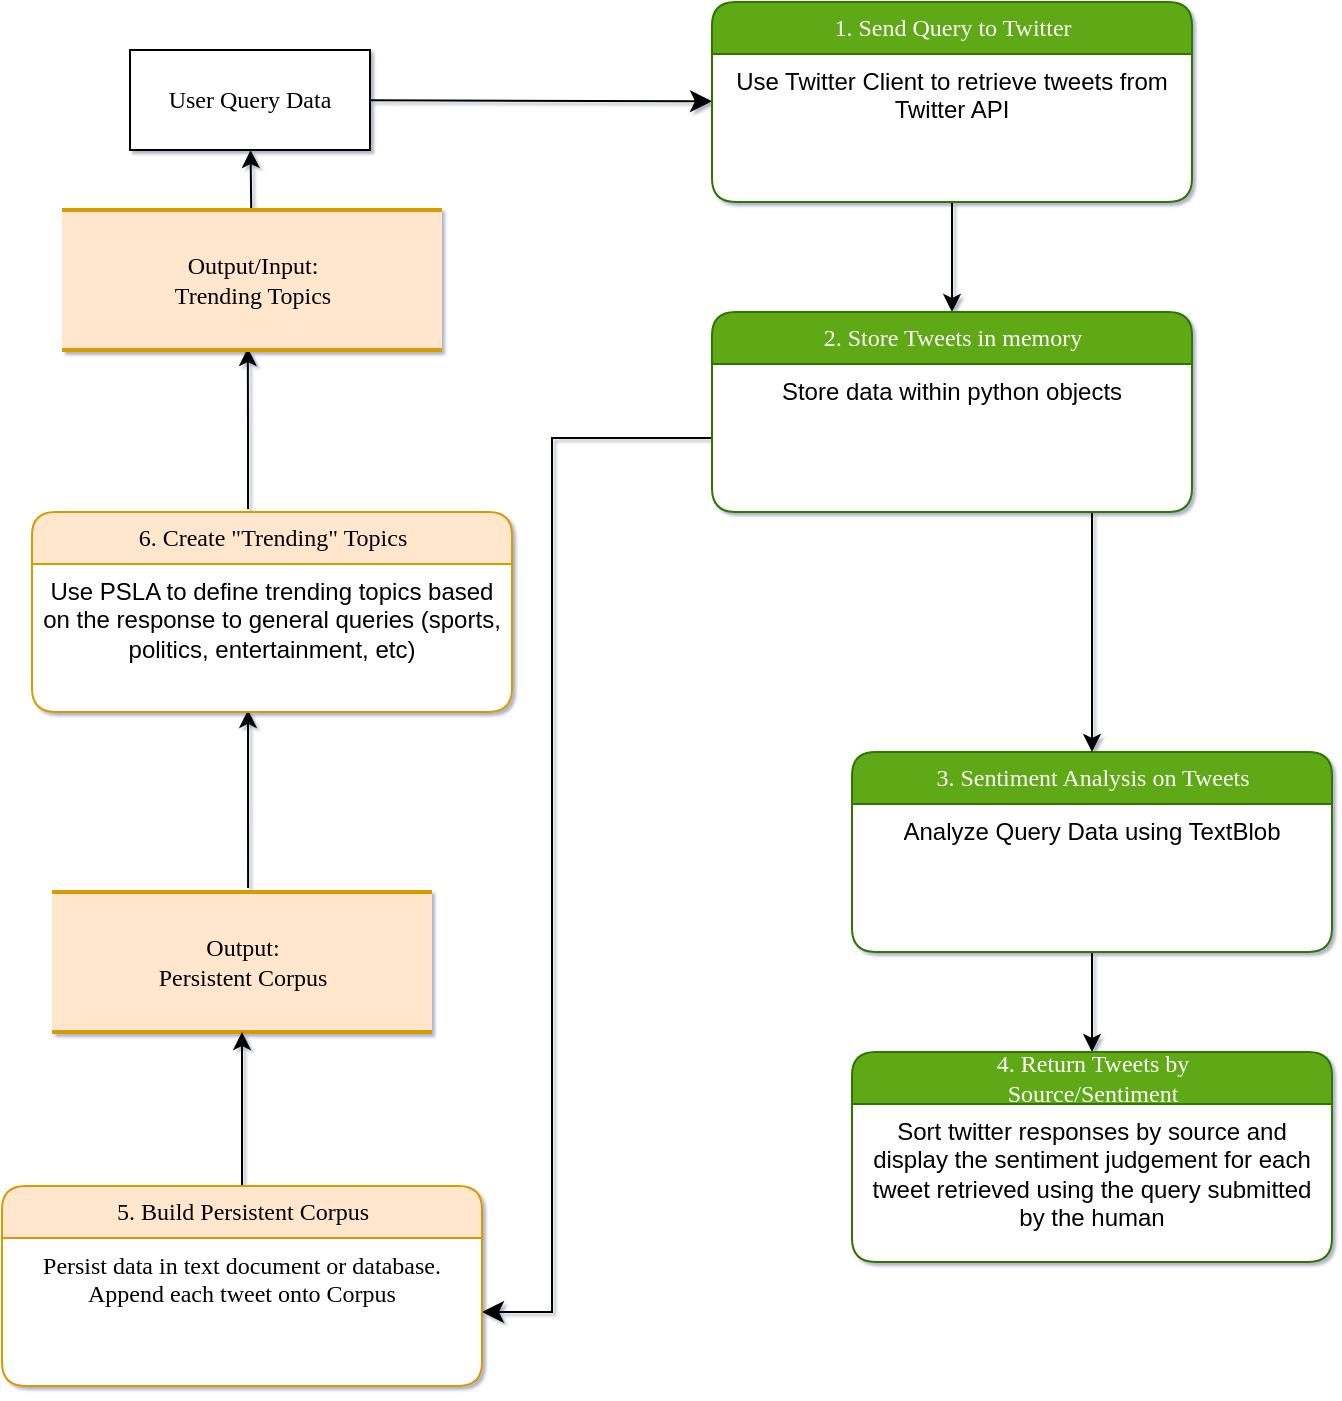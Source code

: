 <mxfile pages="2">
    <diagram name="Page-1" id="52a04d89-c75d-2922-d76d-85b35f80e030">
        <mxGraphModel dx="1030" dy="729" grid="1" gridSize="10" guides="1" tooltips="1" connect="1" arrows="1" fold="1" page="1" pageScale="1" pageWidth="1100" pageHeight="850" background="#ffffff" math="0" shadow="1">
            <root>
                <mxCell id="0"/>
                <mxCell id="1" parent="0"/>
                <mxCell id="CfUMpahbv_ZwyhBGr2wj-9" value="" style="edgeStyle=orthogonalEdgeStyle;rounded=0;orthogonalLoop=1;jettySize=auto;html=1;exitX=0.516;exitY=-0.029;exitDx=0;exitDy=0;exitPerimeter=0;entryX=0.45;entryY=0.986;entryDx=0;entryDy=0;entryPerimeter=0;" parent="1" source="21ea969265ad0168-30" target="CfUMpahbv_ZwyhBGr2wj-6" edge="1">
                    <mxGeometry relative="1" as="geometry">
                        <mxPoint x="146" y="430" as="sourcePoint"/>
                        <mxPoint x="149" y="380" as="targetPoint"/>
                    </mxGeometry>
                </mxCell>
                <mxCell id="21ea969265ad0168-30" value="Output:&lt;br&gt;Persistent Corpus" style="html=1;rounded=0;shadow=0;comic=0;labelBackgroundColor=none;strokeWidth=2;fontFamily=Verdana;fontSize=12;align=center;shape=mxgraph.ios7ui.horLines;fillColor=#ffe6cc;strokeColor=#d79b00;" parent="1" vertex="1">
                    <mxGeometry x="50" y="460" width="190" height="70" as="geometry"/>
                </mxCell>
                <mxCell id="1fdf3b25b50cf41e-27" style="html=1;labelBackgroundColor=none;startFill=0;startSize=8;endFill=1;endSize=8;fontFamily=Verdana;fontSize=12;" parent="1" source="17472293e6e8944d-30" target="1fdf3b25b50cf41e-1" edge="1">
                    <mxGeometry relative="1" as="geometry"/>
                </mxCell>
                <mxCell id="3" value="" style="edgeStyle=none;html=1;startArrow=classic;startFill=1;endArrow=none;endFill=0;" parent="1" source="17472293e6e8944d-30" target="CfUMpahbv_ZwyhBGr2wj-11" edge="1">
                    <mxGeometry relative="1" as="geometry"/>
                </mxCell>
                <mxCell id="17472293e6e8944d-30" value="User Query Data" style="whiteSpace=wrap;html=1;rounded=0;shadow=0;comic=0;labelBackgroundColor=none;strokeWidth=1;fontFamily=Verdana;fontSize=12;align=center;" parent="1" vertex="1">
                    <mxGeometry x="89" y="39" width="120" height="50" as="geometry"/>
                </mxCell>
                <mxCell id="1fdf3b25b50cf41e-38" style="edgeStyle=elbowEdgeStyle;html=1;labelBackgroundColor=none;startFill=0;startSize=8;endFill=1;endSize=8;fontFamily=Verdana;fontSize=12;rounded=0;exitX=0;exitY=0.5;exitDx=0;exitDy=0;" parent="1" source="r-KkZK2zQZgvtkGGY7jv-22" target="5" edge="1">
                    <mxGeometry relative="1" as="geometry">
                        <Array as="points">
                            <mxPoint x="300" y="260"/>
                            <mxPoint x="180" y="280"/>
                            <mxPoint x="160" y="330"/>
                        </Array>
                        <mxPoint x="180" y="310" as="targetPoint"/>
                    </mxGeometry>
                </mxCell>
                <mxCell id="r-KkZK2zQZgvtkGGY7jv-23" style="edgeStyle=orthogonalEdgeStyle;rounded=0;orthogonalLoop=1;jettySize=auto;html=1;entryX=0.5;entryY=0;entryDx=0;entryDy=0;startArrow=none;startFill=0;endArrow=classic;endFill=1;" parent="1" source="1fdf3b25b50cf41e-1" target="r-KkZK2zQZgvtkGGY7jv-21" edge="1">
                    <mxGeometry relative="1" as="geometry"/>
                </mxCell>
                <mxCell id="1fdf3b25b50cf41e-1" value="1. Send Query to Twitter" style="swimlane;html=1;fontStyle=0;childLayout=stackLayout;horizontal=1;startSize=26;fillColor=#60a917;horizontalStack=0;resizeParent=1;resizeLast=0;collapsible=1;marginBottom=0;swimlaneFillColor=#ffffff;align=center;rounded=1;shadow=0;comic=0;labelBackgroundColor=none;strokeWidth=1;fontFamily=Verdana;fontSize=12;strokeColor=#2D7600;fontColor=#ffffff;" parent="1" vertex="1">
                    <mxGeometry x="380" y="15" width="240" height="100" as="geometry"/>
                </mxCell>
                <mxCell id="r-KkZK2zQZgvtkGGY7jv-16" value="Use Twitter Client to retrieve tweets from Twitter API" style="text;html=1;strokeColor=none;fillColor=none;spacingLeft=4;spacingRight=4;whiteSpace=wrap;overflow=hidden;rotatable=0;points=[[0,0.5],[1,0.5]];portConstraint=eastwest;align=center;" parent="1fdf3b25b50cf41e-1" vertex="1">
                    <mxGeometry y="26" width="240" height="74" as="geometry"/>
                </mxCell>
                <mxCell id="r-KkZK2zQZgvtkGGY7jv-4" style="edgeStyle=orthogonalEdgeStyle;rounded=0;orthogonalLoop=1;jettySize=auto;html=1;entryX=0.5;entryY=0;entryDx=0;entryDy=0;" parent="1" source="r-KkZK2zQZgvtkGGY7jv-1" target="r-KkZK2zQZgvtkGGY7jv-5" edge="1">
                    <mxGeometry relative="1" as="geometry">
                        <mxPoint x="570" y="545" as="targetPoint"/>
                    </mxGeometry>
                </mxCell>
                <mxCell id="r-KkZK2zQZgvtkGGY7jv-1" value="3. Sentiment Analysis on Tweets" style="swimlane;html=1;fontStyle=0;childLayout=stackLayout;horizontal=1;startSize=26;fillColor=#60a917;horizontalStack=0;resizeParent=1;resizeLast=0;collapsible=1;marginBottom=0;swimlaneFillColor=#ffffff;align=center;rounded=1;shadow=0;comic=0;labelBackgroundColor=none;strokeWidth=1;fontFamily=Verdana;fontSize=12;fontColor=#ffffff;strokeColor=#2D7600;" parent="1" vertex="1">
                    <mxGeometry x="450" y="390" width="240" height="100" as="geometry"/>
                </mxCell>
                <mxCell id="r-KkZK2zQZgvtkGGY7jv-7" value="Analyze Query Data using TextBlob" style="text;html=1;strokeColor=none;fillColor=none;spacingLeft=4;spacingRight=4;whiteSpace=wrap;overflow=hidden;rotatable=0;points=[[0,0.5],[1,0.5]];portConstraint=eastwest;align=center;" parent="r-KkZK2zQZgvtkGGY7jv-1" vertex="1">
                    <mxGeometry y="26" width="240" height="74" as="geometry"/>
                </mxCell>
                <mxCell id="r-KkZK2zQZgvtkGGY7jv-5" value="4. Return Tweets by&lt;br&gt;Source/Sentiment" style="swimlane;html=1;fontStyle=0;childLayout=stackLayout;horizontal=1;startSize=26;fillColor=#60a917;horizontalStack=0;resizeParent=1;resizeLast=0;collapsible=1;marginBottom=0;swimlaneFillColor=#ffffff;align=center;rounded=1;shadow=0;comic=0;labelBackgroundColor=none;strokeWidth=1;fontFamily=Verdana;fontSize=12;fontColor=#ffffff;strokeColor=#2D7600;" parent="1" vertex="1">
                    <mxGeometry x="450" y="540" width="240" height="105" as="geometry"/>
                </mxCell>
                <mxCell id="r-KkZK2zQZgvtkGGY7jv-6" value="Sort twitter responses by source and display the sentiment judgement for each tweet retrieved using the query submitted by the human" style="text;html=1;strokeColor=none;fillColor=none;spacingLeft=4;spacingRight=4;whiteSpace=wrap;overflow=hidden;rotatable=0;points=[[0,0.5],[1,0.5]];portConstraint=eastwest;align=center;" parent="r-KkZK2zQZgvtkGGY7jv-5" vertex="1">
                    <mxGeometry y="26" width="240" height="74" as="geometry"/>
                </mxCell>
                <mxCell id="r-KkZK2zQZgvtkGGY7jv-24" style="edgeStyle=elbowEdgeStyle;rounded=0;orthogonalLoop=1;jettySize=auto;html=1;entryX=0.5;entryY=0;entryDx=0;entryDy=0;startArrow=none;startFill=0;endArrow=classic;endFill=1;" parent="1" source="r-KkZK2zQZgvtkGGY7jv-21" target="r-KkZK2zQZgvtkGGY7jv-1" edge="1">
                    <mxGeometry relative="1" as="geometry"/>
                </mxCell>
                <mxCell id="r-KkZK2zQZgvtkGGY7jv-21" value="2. Store Tweets in memory" style="swimlane;html=1;fontStyle=0;childLayout=stackLayout;horizontal=1;startSize=26;fillColor=#60a917;horizontalStack=0;resizeParent=1;resizeLast=0;collapsible=1;marginBottom=0;swimlaneFillColor=#ffffff;align=center;rounded=1;shadow=0;comic=0;labelBackgroundColor=none;strokeWidth=1;fontFamily=Verdana;fontSize=12;fontColor=#ffffff;strokeColor=#2D7600;" parent="1" vertex="1">
                    <mxGeometry x="380" y="170" width="240" height="100" as="geometry"/>
                </mxCell>
                <mxCell id="r-KkZK2zQZgvtkGGY7jv-22" value="Store data within python objects" style="text;html=1;strokeColor=none;fillColor=none;spacingLeft=4;spacingRight=4;whiteSpace=wrap;overflow=hidden;rotatable=0;points=[[0,0.5],[1,0.5]];portConstraint=eastwest;align=center;" parent="r-KkZK2zQZgvtkGGY7jv-21" vertex="1">
                    <mxGeometry y="26" width="240" height="74" as="geometry"/>
                </mxCell>
                <mxCell id="CfUMpahbv_ZwyhBGr2wj-12" style="edgeStyle=orthogonalEdgeStyle;rounded=0;orthogonalLoop=1;jettySize=auto;html=1;entryX=0.489;entryY=0.986;entryDx=0;entryDy=0;entryPerimeter=0;exitX=0.45;exitY=-0.015;exitDx=0;exitDy=0;exitPerimeter=0;" parent="1" source="CfUMpahbv_ZwyhBGr2wj-5" target="CfUMpahbv_ZwyhBGr2wj-11" edge="1">
                    <mxGeometry relative="1" as="geometry"/>
                </mxCell>
                <mxCell id="CfUMpahbv_ZwyhBGr2wj-5" value="6. Create &quot;Trending&quot; Topics" style="swimlane;html=1;fontStyle=0;childLayout=stackLayout;horizontal=1;startSize=26;fillColor=#ffe6cc;horizontalStack=0;resizeParent=1;resizeLast=0;collapsible=1;marginBottom=0;swimlaneFillColor=#ffffff;align=center;rounded=1;shadow=0;comic=0;labelBackgroundColor=none;strokeWidth=1;fontFamily=Verdana;fontSize=12;strokeColor=#d79b00;" parent="1" vertex="1">
                    <mxGeometry x="40" y="270" width="240" height="100" as="geometry"/>
                </mxCell>
                <mxCell id="CfUMpahbv_ZwyhBGr2wj-6" value="Use PSLA to define trending topics based on the response to general queries (sports, politics, entertainment, etc)" style="text;html=1;strokeColor=none;fillColor=none;spacingLeft=4;spacingRight=4;whiteSpace=wrap;overflow=hidden;rotatable=0;points=[[0,0.5],[1,0.5]];portConstraint=eastwest;align=center;" parent="CfUMpahbv_ZwyhBGr2wj-5" vertex="1">
                    <mxGeometry y="26" width="240" height="74" as="geometry"/>
                </mxCell>
                <mxCell id="CfUMpahbv_ZwyhBGr2wj-11" value="Output/Input:&lt;br&gt;Trending Topics" style="html=1;rounded=0;shadow=0;comic=0;labelBackgroundColor=none;strokeWidth=2;fontFamily=Verdana;fontSize=12;align=center;shape=mxgraph.ios7ui.horLines;fillColor=#ffe6cc;strokeColor=#d79b00;" parent="1" vertex="1">
                    <mxGeometry x="55" y="119" width="190" height="70" as="geometry"/>
                </mxCell>
                <mxCell id="6" value="" style="edgeStyle=orthogonalEdgeStyle;html=1;" edge="1" parent="1" source="4" target="21ea969265ad0168-30">
                    <mxGeometry relative="1" as="geometry"/>
                </mxCell>
                <mxCell id="4" value="5. Build Persistent Corpus" style="swimlane;html=1;fontStyle=0;childLayout=stackLayout;horizontal=1;startSize=26;fillColor=#ffe6cc;horizontalStack=0;resizeParent=1;resizeLast=0;collapsible=1;marginBottom=0;swimlaneFillColor=#ffffff;align=center;rounded=1;shadow=0;comic=0;labelBackgroundColor=none;strokeWidth=1;fontFamily=Verdana;fontSize=12;strokeColor=#d79b00;" vertex="1" parent="1">
                    <mxGeometry x="25" y="607" width="240" height="100" as="geometry"/>
                </mxCell>
                <mxCell id="5" value="&lt;span style=&quot;font-family: &amp;#34;verdana&amp;#34;&quot;&gt;Persist data in text&amp;nbsp;&lt;/span&gt;&lt;span style=&quot;font-family: &amp;#34;verdana&amp;#34;&quot;&gt;document or database. Append each tweet onto Corpus&lt;/span&gt;" style="text;html=1;strokeColor=none;fillColor=none;spacingLeft=4;spacingRight=4;whiteSpace=wrap;overflow=hidden;rotatable=0;points=[[0,0.5],[1,0.5]];portConstraint=eastwest;align=center;" vertex="1" parent="4">
                    <mxGeometry y="26" width="240" height="74" as="geometry"/>
                </mxCell>
            </root>
        </mxGraphModel>
    </diagram>
    <diagram id="gRCE2eUKERkvzfVBNQBJ" name="Page-2">
        <mxGraphModel dx="1333" dy="816" grid="1" gridSize="10" guides="1" tooltips="1" connect="1" arrows="1" fold="1" page="1" pageScale="1" pageWidth="850" pageHeight="1100" math="0" shadow="0">
            <root>
                <mxCell id="0"/>
                <mxCell id="1" parent="0"/>
                <mxCell id="kDjDkeuDUiAfNkpIwVVC-56" style="edgeStyle=orthogonalEdgeStyle;rounded=0;orthogonalLoop=1;jettySize=auto;html=1;entryX=1;entryY=0.5;entryDx=0;entryDy=0;" edge="1" parent="1" source="kDjDkeuDUiAfNkpIwVVC-2" target="kDjDkeuDUiAfNkpIwVVC-50">
                    <mxGeometry relative="1" as="geometry"/>
                </mxCell>
                <mxCell id="kDjDkeuDUiAfNkpIwVVC-2" value="Output:&lt;br&gt;Clingo Logs" style="html=1;rounded=0;shadow=0;comic=0;labelBackgroundColor=none;strokeWidth=2;fontFamily=Verdana;fontSize=12;align=center;shape=mxgraph.ios7ui.horLines;" vertex="1" parent="1">
                    <mxGeometry x="620" y="403" width="135" height="50" as="geometry"/>
                </mxCell>
                <mxCell id="kDjDkeuDUiAfNkpIwVVC-3" style="edgeStyle=none;html=1;labelBackgroundColor=none;startFill=0;startSize=8;endFill=1;endSize=8;fontFamily=Verdana;fontSize=12;" edge="1" parent="1" source="kDjDkeuDUiAfNkpIwVVC-4" target="kDjDkeuDUiAfNkpIwVVC-7">
                    <mxGeometry relative="1" as="geometry"/>
                </mxCell>
                <mxCell id="kDjDkeuDUiAfNkpIwVVC-4" value="Input:&lt;br&gt;PPP Loan Data (Unclean)" style="whiteSpace=wrap;html=1;rounded=0;shadow=0;comic=0;labelBackgroundColor=none;strokeWidth=1;fontFamily=Verdana;fontSize=12;align=center;" vertex="1" parent="1">
                    <mxGeometry x="200" y="44" width="120" height="50" as="geometry"/>
                </mxCell>
                <mxCell id="kDjDkeuDUiAfNkpIwVVC-5" style="edgeStyle=none;html=1;labelBackgroundColor=none;startFill=0;startSize=8;endFill=1;endSize=8;fontFamily=Verdana;fontSize=12;entryX=0.413;entryY=0.003;entryDx=0;entryDy=0;entryPerimeter=0;" edge="1" parent="1" source="kDjDkeuDUiAfNkpIwVVC-7" target="kDjDkeuDUiAfNkpIwVVC-32">
                    <mxGeometry relative="1" as="geometry">
                        <mxPoint x="500" y="170.0" as="targetPoint"/>
                    </mxGeometry>
                </mxCell>
                <mxCell id="kDjDkeuDUiAfNkpIwVVC-7" value="Data Profiling" style="swimlane;html=1;fontStyle=0;childLayout=stackLayout;horizontal=1;startSize=26;fillColor=#e0e0e0;horizontalStack=0;resizeParent=1;resizeLast=0;collapsible=1;marginBottom=0;swimlaneFillColor=#ffffff;align=center;rounded=1;shadow=0;comic=0;labelBackgroundColor=none;strokeWidth=1;fontFamily=Verdana;fontSize=12" vertex="1" parent="1">
                    <mxGeometry x="425" y="31" width="150" height="76" as="geometry"/>
                </mxCell>
                <mxCell id="kDjDkeuDUiAfNkpIwVVC-8" value="OpenRefine and Splunk for visualization" style="text;html=1;strokeColor=none;fillColor=none;spacingLeft=4;spacingRight=4;whiteSpace=wrap;overflow=hidden;rotatable=0;points=[[0,0.5],[1,0.5]];portConstraint=eastwest;align=center;" vertex="1" parent="kDjDkeuDUiAfNkpIwVVC-7">
                    <mxGeometry y="26" width="150" height="50" as="geometry"/>
                </mxCell>
                <mxCell id="kDjDkeuDUiAfNkpIwVVC-59" style="edgeStyle=orthogonalEdgeStyle;rounded=0;orthogonalLoop=1;jettySize=auto;html=1;entryX=0.279;entryY=-0.019;entryDx=0;entryDy=0;entryPerimeter=0;" edge="1" parent="1" source="kDjDkeuDUiAfNkpIwVVC-9" target="kDjDkeuDUiAfNkpIwVVC-49">
                    <mxGeometry relative="1" as="geometry">
                        <Array as="points">
                            <mxPoint x="527" y="493"/>
                        </Array>
                    </mxGeometry>
                </mxCell>
                <mxCell id="kDjDkeuDUiAfNkpIwVVC-9" value="Output:&lt;br&gt;Clean PPP Loan Data" style="html=1;rounded=0;shadow=0;comic=0;labelBackgroundColor=none;strokeWidth=2;fontFamily=Verdana;fontSize=12;align=center;shape=mxgraph.ios7ui.horLines;" vertex="1" parent="1">
                    <mxGeometry x="430" y="403" width="135" height="50" as="geometry"/>
                </mxCell>
                <mxCell id="kDjDkeuDUiAfNkpIwVVC-58" style="edgeStyle=orthogonalEdgeStyle;rounded=0;orthogonalLoop=1;jettySize=auto;html=1;entryX=0.644;entryY=0.003;entryDx=0;entryDy=0;entryPerimeter=0;" edge="1" parent="1" source="kDjDkeuDUiAfNkpIwVVC-24" target="kDjDkeuDUiAfNkpIwVVC-9">
                    <mxGeometry relative="1" as="geometry"/>
                </mxCell>
                <mxCell id="kDjDkeuDUiAfNkpIwVVC-60" style="edgeStyle=orthogonalEdgeStyle;rounded=0;orthogonalLoop=1;jettySize=auto;html=1;entryX=0.518;entryY=-0.049;entryDx=0;entryDy=0;entryPerimeter=0;" edge="1" parent="1" source="kDjDkeuDUiAfNkpIwVVC-24" target="kDjDkeuDUiAfNkpIwVVC-2">
                    <mxGeometry relative="1" as="geometry">
                        <Array as="points">
                            <mxPoint x="690" y="333"/>
                        </Array>
                    </mxGeometry>
                </mxCell>
                <mxCell id="kDjDkeuDUiAfNkpIwVVC-63" style="edgeStyle=orthogonalEdgeStyle;rounded=0;orthogonalLoop=1;jettySize=auto;html=1;entryX=0.266;entryY=0.999;entryDx=0;entryDy=0;entryPerimeter=0;" edge="1" parent="1" source="kDjDkeuDUiAfNkpIwVVC-24" target="kDjDkeuDUiAfNkpIwVVC-33">
                    <mxGeometry relative="1" as="geometry">
                        <Array as="points">
                            <mxPoint x="479" y="246"/>
                        </Array>
                    </mxGeometry>
                </mxCell>
                <mxCell id="kDjDkeuDUiAfNkpIwVVC-24" value="ICV Checks" style="swimlane;html=1;fontStyle=0;childLayout=stackLayout;horizontal=1;startSize=26;fillColor=#e0e0e0;horizontalStack=0;resizeParent=1;resizeLast=0;collapsible=1;marginBottom=0;swimlaneFillColor=#ffffff;align=center;rounded=1;shadow=0;comic=0;labelBackgroundColor=none;strokeWidth=1;fontFamily=Verdana;fontSize=12" vertex="1" parent="1">
                    <mxGeometry x="425" y="273" width="185" height="77" as="geometry"/>
                </mxCell>
                <mxCell id="kDjDkeuDUiAfNkpIwVVC-25" value="SQLite, Splunk, Python, Datalog" style="text;html=1;strokeColor=none;fillColor=none;spacingLeft=4;spacingRight=4;whiteSpace=wrap;overflow=hidden;rotatable=0;points=[[0,0.5],[1,0.5]];portConstraint=eastwest;align=center;" vertex="1" parent="kDjDkeuDUiAfNkpIwVVC-24">
                    <mxGeometry y="26" width="185" height="26" as="geometry"/>
                </mxCell>
                <mxCell id="kDjDkeuDUiAfNkpIwVVC-62" style="edgeStyle=orthogonalEdgeStyle;rounded=0;orthogonalLoop=1;jettySize=auto;html=1;entryX=0.75;entryY=0;entryDx=0;entryDy=0;" edge="1" parent="1" source="kDjDkeuDUiAfNkpIwVVC-32" target="kDjDkeuDUiAfNkpIwVVC-24">
                    <mxGeometry relative="1" as="geometry">
                        <Array as="points">
                            <mxPoint x="564" y="243"/>
                            <mxPoint x="564" y="243"/>
                        </Array>
                    </mxGeometry>
                </mxCell>
                <mxCell id="kDjDkeuDUiAfNkpIwVVC-32" value="Data Cleaning" style="swimlane;html=1;fontStyle=0;childLayout=stackLayout;horizontal=1;startSize=26;fillColor=#e0e0e0;horizontalStack=0;resizeParent=1;resizeLast=0;collapsible=1;marginBottom=0;swimlaneFillColor=#ffffff;align=center;rounded=1;shadow=0;comic=0;labelBackgroundColor=none;strokeWidth=1;fontFamily=Verdana;fontSize=12" vertex="1" parent="1">
                    <mxGeometry x="440" y="150" width="145" height="68" as="geometry"/>
                </mxCell>
                <mxCell id="kDjDkeuDUiAfNkpIwVVC-33" value="OpenRefine" style="text;html=1;strokeColor=none;fillColor=none;spacingLeft=4;spacingRight=4;whiteSpace=wrap;overflow=hidden;rotatable=0;points=[[0,0.5],[1,0.5]];portConstraint=eastwest;align=center;" vertex="1" parent="kDjDkeuDUiAfNkpIwVVC-32">
                    <mxGeometry y="26" width="145" height="42" as="geometry"/>
                </mxCell>
                <mxCell id="kDjDkeuDUiAfNkpIwVVC-45" value="Output:&lt;br&gt;Phase 1 Report" style="html=1;rounded=0;shadow=0;comic=0;labelBackgroundColor=none;strokeWidth=2;fontFamily=Verdana;fontSize=12;align=center;shape=mxgraph.ios7ui.horLines;" vertex="1" parent="1">
                    <mxGeometry x="665" y="44" width="135" height="50" as="geometry"/>
                </mxCell>
                <mxCell id="kDjDkeuDUiAfNkpIwVVC-46" style="edgeStyle=orthogonalEdgeStyle;rounded=0;orthogonalLoop=1;jettySize=auto;html=1;entryX=-0.003;entryY=0.577;entryDx=0;entryDy=0;entryPerimeter=0;" edge="1" parent="1" source="kDjDkeuDUiAfNkpIwVVC-8" target="kDjDkeuDUiAfNkpIwVVC-45">
                    <mxGeometry relative="1" as="geometry">
                        <Array as="points">
                            <mxPoint x="600" y="73"/>
                            <mxPoint x="600" y="73"/>
                        </Array>
                    </mxGeometry>
                </mxCell>
                <mxCell id="kDjDkeuDUiAfNkpIwVVC-57" style="edgeStyle=orthogonalEdgeStyle;rounded=0;orthogonalLoop=1;jettySize=auto;html=1;entryX=0.517;entryY=0;entryDx=0;entryDy=0;entryPerimeter=0;" edge="1" parent="1" source="kDjDkeuDUiAfNkpIwVVC-49" target="kDjDkeuDUiAfNkpIwVVC-53">
                    <mxGeometry relative="1" as="geometry"/>
                </mxCell>
                <mxCell id="kDjDkeuDUiAfNkpIwVVC-49" value="Consolidate Outputs" style="swimlane;html=1;fontStyle=0;childLayout=stackLayout;horizontal=1;startSize=26;fillColor=#e0e0e0;horizontalStack=0;resizeParent=1;resizeLast=0;collapsible=1;marginBottom=0;swimlaneFillColor=#ffffff;align=center;rounded=1;shadow=0;comic=0;labelBackgroundColor=none;strokeWidth=1;fontFamily=Verdana;fontSize=12" vertex="1" parent="1">
                    <mxGeometry x="475" y="533" width="185" height="80" as="geometry"/>
                </mxCell>
                <mxCell id="kDjDkeuDUiAfNkpIwVVC-50" value="Microsoft Word, 7zip" style="text;html=1;strokeColor=none;fillColor=none;spacingLeft=4;spacingRight=4;whiteSpace=wrap;overflow=hidden;rotatable=0;points=[[0,0.5],[1,0.5]];portConstraint=eastwest;align=center;" vertex="1" parent="kDjDkeuDUiAfNkpIwVVC-49">
                    <mxGeometry y="26" width="185" height="54" as="geometry"/>
                </mxCell>
                <mxCell id="kDjDkeuDUiAfNkpIwVVC-53" value="Output:&lt;br&gt;Phase 2 Report&lt;br&gt;and Supporting Material" style="html=1;rounded=0;shadow=0;comic=0;labelBackgroundColor=none;strokeWidth=2;fontFamily=Verdana;fontSize=12;align=center;shape=mxgraph.ios7ui.horLines;" vertex="1" parent="1">
                    <mxGeometry x="490" y="693" width="150" height="60" as="geometry"/>
                </mxCell>
            </root>
        </mxGraphModel>
    </diagram>
</mxfile>